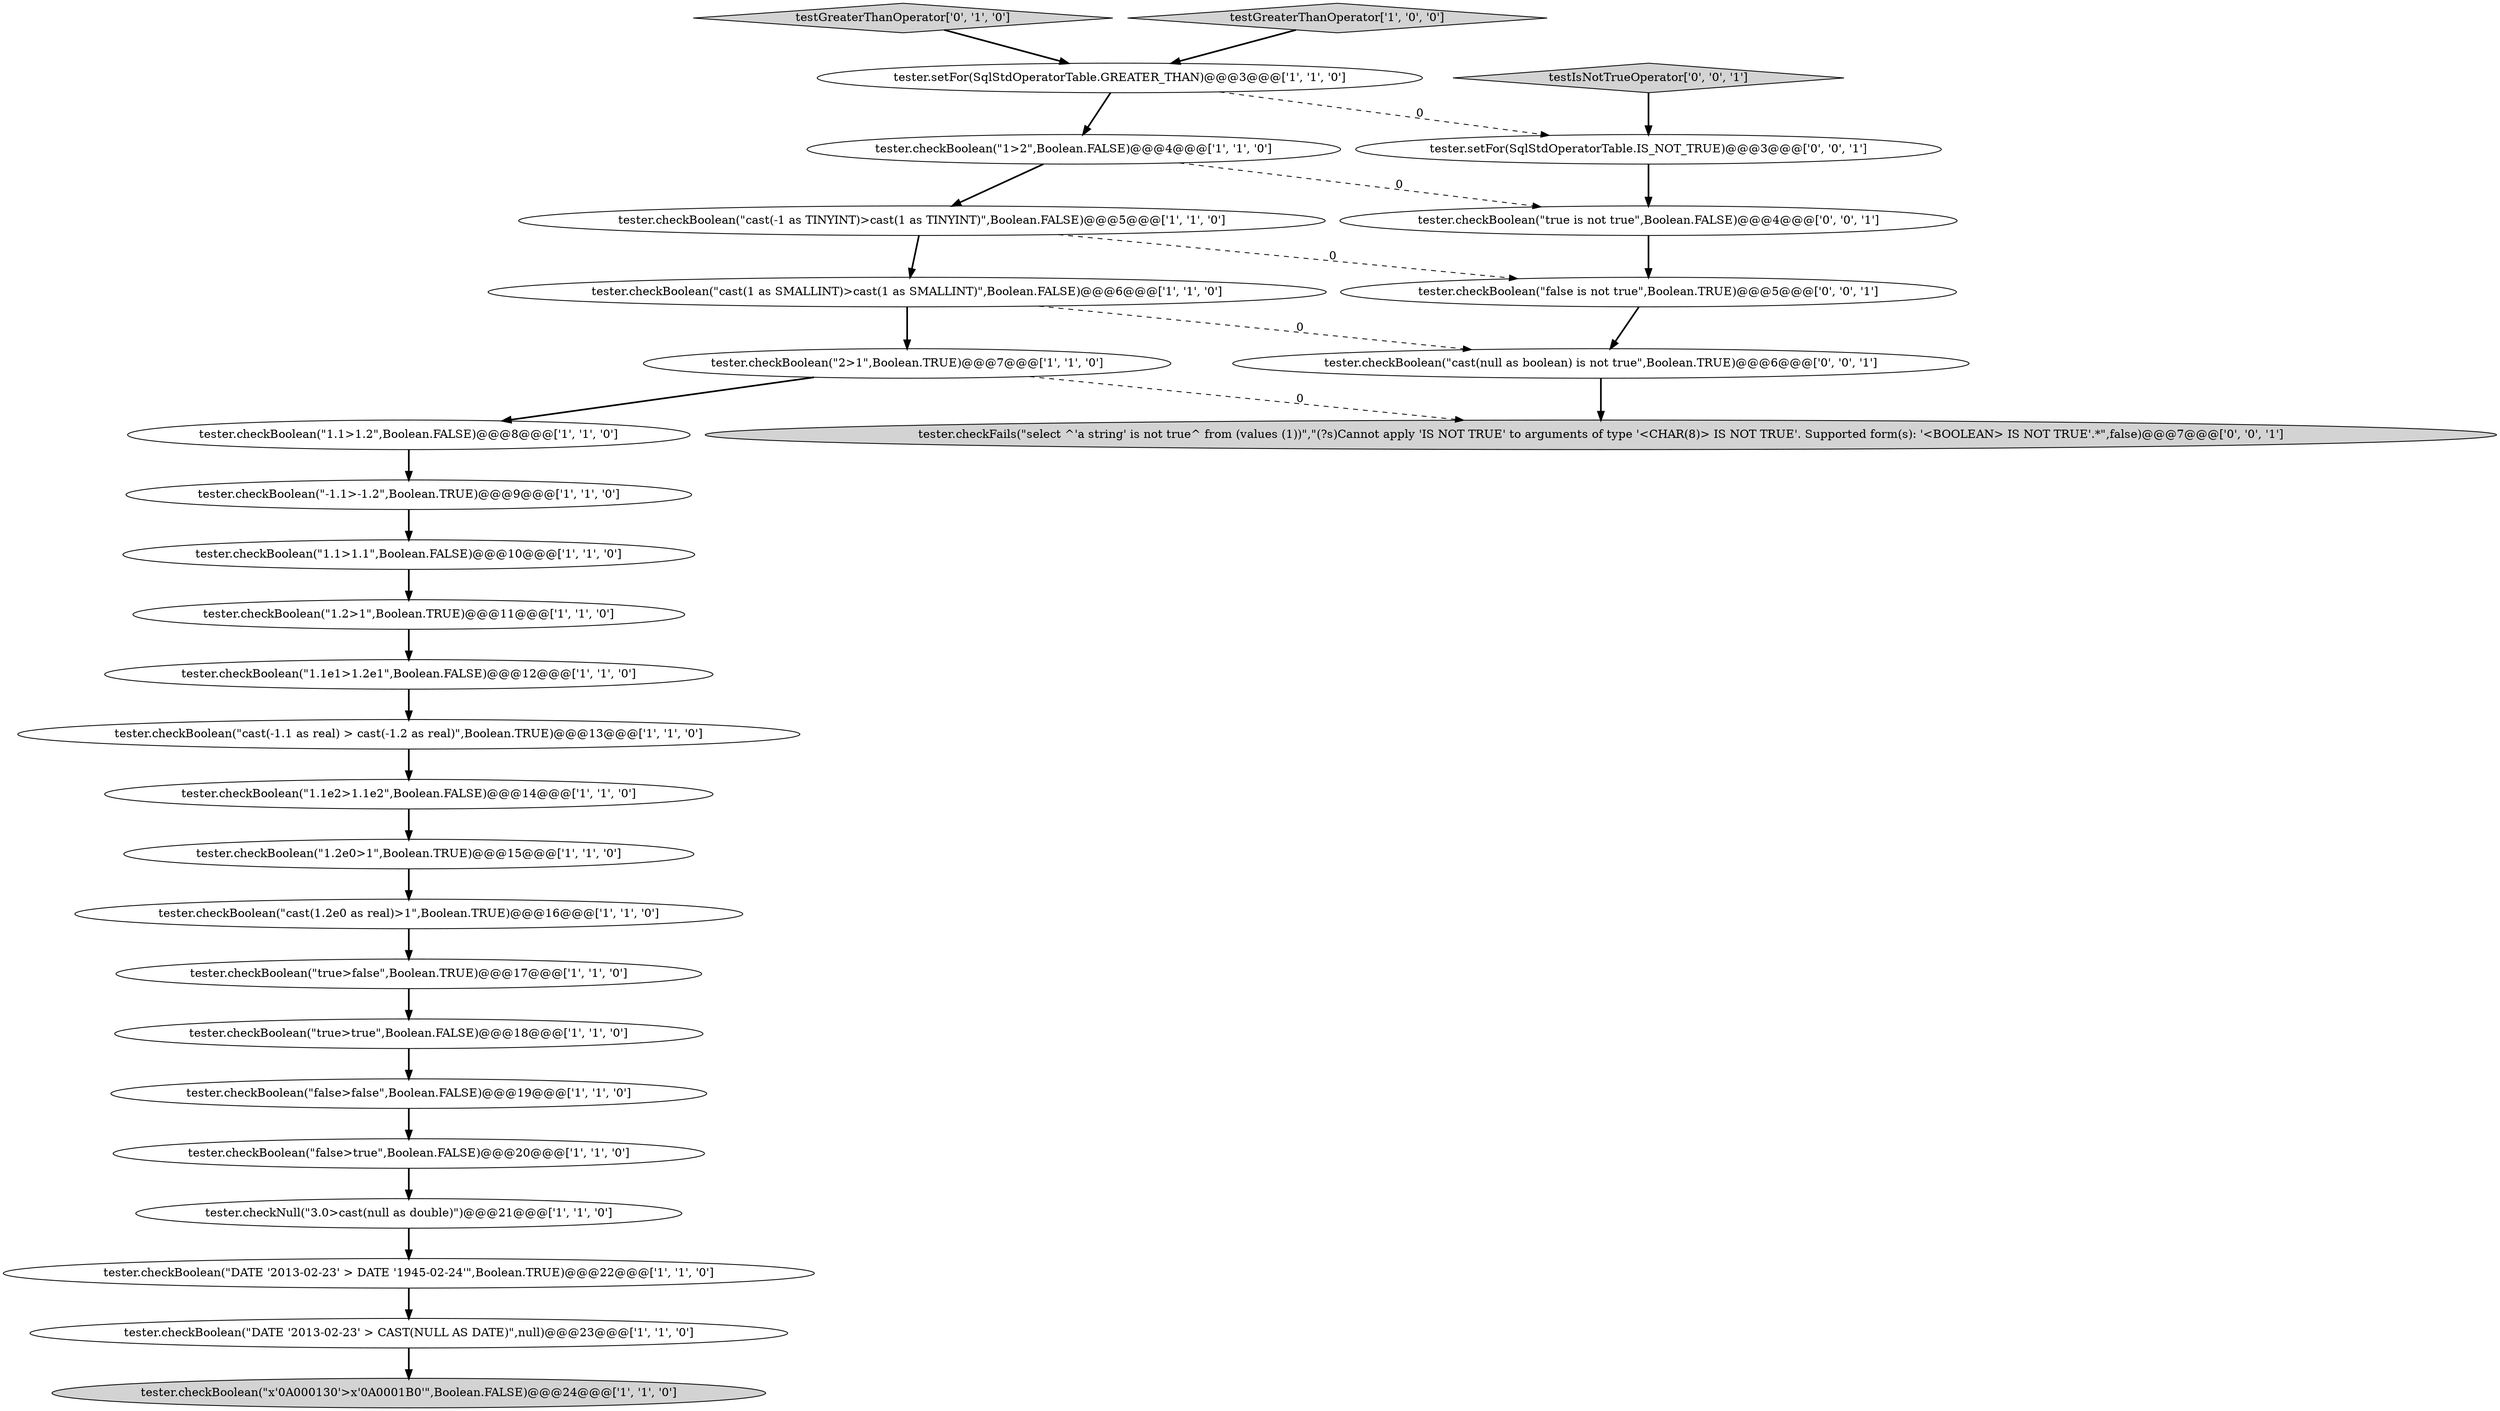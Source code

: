 digraph {
21 [style = filled, label = "tester.checkBoolean(\"true>true\",Boolean.FALSE)@@@18@@@['1', '1', '0']", fillcolor = white, shape = ellipse image = "AAA0AAABBB1BBB"];
25 [style = filled, label = "tester.checkBoolean(\"true is not true\",Boolean.FALSE)@@@4@@@['0', '0', '1']", fillcolor = white, shape = ellipse image = "AAA0AAABBB3BBB"];
12 [style = filled, label = "tester.setFor(SqlStdOperatorTable.GREATER_THAN)@@@3@@@['1', '1', '0']", fillcolor = white, shape = ellipse image = "AAA0AAABBB1BBB"];
17 [style = filled, label = "tester.checkBoolean(\"cast(-1.1 as real) > cast(-1.2 as real)\",Boolean.TRUE)@@@13@@@['1', '1', '0']", fillcolor = white, shape = ellipse image = "AAA0AAABBB1BBB"];
9 [style = filled, label = "tester.checkBoolean(\"cast(-1 as TINYINT)>cast(1 as TINYINT)\",Boolean.FALSE)@@@5@@@['1', '1', '0']", fillcolor = white, shape = ellipse image = "AAA0AAABBB1BBB"];
18 [style = filled, label = "tester.checkBoolean(\"false>true\",Boolean.FALSE)@@@20@@@['1', '1', '0']", fillcolor = white, shape = ellipse image = "AAA0AAABBB1BBB"];
15 [style = filled, label = "tester.checkBoolean(\"cast(1.2e0 as real)>1\",Boolean.TRUE)@@@16@@@['1', '1', '0']", fillcolor = white, shape = ellipse image = "AAA0AAABBB1BBB"];
23 [style = filled, label = "testGreaterThanOperator['0', '1', '0']", fillcolor = lightgray, shape = diamond image = "AAA0AAABBB2BBB"];
26 [style = filled, label = "tester.checkBoolean(\"cast(null as boolean) is not true\",Boolean.TRUE)@@@6@@@['0', '0', '1']", fillcolor = white, shape = ellipse image = "AAA0AAABBB3BBB"];
19 [style = filled, label = "tester.checkBoolean(\"1.1e1>1.2e1\",Boolean.FALSE)@@@12@@@['1', '1', '0']", fillcolor = white, shape = ellipse image = "AAA0AAABBB1BBB"];
8 [style = filled, label = "tester.checkBoolean(\"1.1e2>1.1e2\",Boolean.FALSE)@@@14@@@['1', '1', '0']", fillcolor = white, shape = ellipse image = "AAA0AAABBB1BBB"];
0 [style = filled, label = "tester.checkBoolean(\"1.2e0>1\",Boolean.TRUE)@@@15@@@['1', '1', '0']", fillcolor = white, shape = ellipse image = "AAA0AAABBB1BBB"];
11 [style = filled, label = "tester.checkBoolean(\"1.1>1.2\",Boolean.FALSE)@@@8@@@['1', '1', '0']", fillcolor = white, shape = ellipse image = "AAA0AAABBB1BBB"];
22 [style = filled, label = "tester.checkBoolean(\"DATE '2013-02-23' > DATE '1945-02-24'\",Boolean.TRUE)@@@22@@@['1', '1', '0']", fillcolor = white, shape = ellipse image = "AAA0AAABBB1BBB"];
20 [style = filled, label = "tester.checkBoolean(\"DATE '2013-02-23' > CAST(NULL AS DATE)\",null)@@@23@@@['1', '1', '0']", fillcolor = white, shape = ellipse image = "AAA0AAABBB1BBB"];
28 [style = filled, label = "testIsNotTrueOperator['0', '0', '1']", fillcolor = lightgray, shape = diamond image = "AAA0AAABBB3BBB"];
14 [style = filled, label = "tester.checkBoolean(\"false>false\",Boolean.FALSE)@@@19@@@['1', '1', '0']", fillcolor = white, shape = ellipse image = "AAA0AAABBB1BBB"];
24 [style = filled, label = "tester.checkFails(\"select ^'a string' is not true^ from (values (1))\",\"(?s)Cannot apply 'IS NOT TRUE' to arguments of type '<CHAR\(8\)> IS NOT TRUE'. Supported form\(s\): '<BOOLEAN> IS NOT TRUE'.*\",false)@@@7@@@['0', '0', '1']", fillcolor = lightgray, shape = ellipse image = "AAA0AAABBB3BBB"];
29 [style = filled, label = "tester.setFor(SqlStdOperatorTable.IS_NOT_TRUE)@@@3@@@['0', '0', '1']", fillcolor = white, shape = ellipse image = "AAA0AAABBB3BBB"];
1 [style = filled, label = "tester.checkBoolean(\"1>2\",Boolean.FALSE)@@@4@@@['1', '1', '0']", fillcolor = white, shape = ellipse image = "AAA0AAABBB1BBB"];
7 [style = filled, label = "tester.checkBoolean(\"2>1\",Boolean.TRUE)@@@7@@@['1', '1', '0']", fillcolor = white, shape = ellipse image = "AAA0AAABBB1BBB"];
3 [style = filled, label = "tester.checkBoolean(\"1.2>1\",Boolean.TRUE)@@@11@@@['1', '1', '0']", fillcolor = white, shape = ellipse image = "AAA0AAABBB1BBB"];
13 [style = filled, label = "tester.checkBoolean(\"-1.1>-1.2\",Boolean.TRUE)@@@9@@@['1', '1', '0']", fillcolor = white, shape = ellipse image = "AAA0AAABBB1BBB"];
16 [style = filled, label = "tester.checkBoolean(\"true>false\",Boolean.TRUE)@@@17@@@['1', '1', '0']", fillcolor = white, shape = ellipse image = "AAA0AAABBB1BBB"];
27 [style = filled, label = "tester.checkBoolean(\"false is not true\",Boolean.TRUE)@@@5@@@['0', '0', '1']", fillcolor = white, shape = ellipse image = "AAA0AAABBB3BBB"];
5 [style = filled, label = "testGreaterThanOperator['1', '0', '0']", fillcolor = lightgray, shape = diamond image = "AAA0AAABBB1BBB"];
10 [style = filled, label = "tester.checkBoolean(\"x'0A000130'>x'0A0001B0'\",Boolean.FALSE)@@@24@@@['1', '1', '0']", fillcolor = lightgray, shape = ellipse image = "AAA0AAABBB1BBB"];
6 [style = filled, label = "tester.checkBoolean(\"1.1>1.1\",Boolean.FALSE)@@@10@@@['1', '1', '0']", fillcolor = white, shape = ellipse image = "AAA0AAABBB1BBB"];
4 [style = filled, label = "tester.checkNull(\"3.0>cast(null as double)\")@@@21@@@['1', '1', '0']", fillcolor = white, shape = ellipse image = "AAA0AAABBB1BBB"];
2 [style = filled, label = "tester.checkBoolean(\"cast(1 as SMALLINT)>cast(1 as SMALLINT)\",Boolean.FALSE)@@@6@@@['1', '1', '0']", fillcolor = white, shape = ellipse image = "AAA0AAABBB1BBB"];
17->8 [style = bold, label=""];
6->3 [style = bold, label=""];
28->29 [style = bold, label=""];
7->11 [style = bold, label=""];
9->2 [style = bold, label=""];
9->27 [style = dashed, label="0"];
29->25 [style = bold, label=""];
19->17 [style = bold, label=""];
15->16 [style = bold, label=""];
12->1 [style = bold, label=""];
26->24 [style = bold, label=""];
0->15 [style = bold, label=""];
1->9 [style = bold, label=""];
20->10 [style = bold, label=""];
8->0 [style = bold, label=""];
25->27 [style = bold, label=""];
18->4 [style = bold, label=""];
3->19 [style = bold, label=""];
22->20 [style = bold, label=""];
5->12 [style = bold, label=""];
7->24 [style = dashed, label="0"];
16->21 [style = bold, label=""];
11->13 [style = bold, label=""];
12->29 [style = dashed, label="0"];
14->18 [style = bold, label=""];
23->12 [style = bold, label=""];
2->7 [style = bold, label=""];
13->6 [style = bold, label=""];
2->26 [style = dashed, label="0"];
1->25 [style = dashed, label="0"];
4->22 [style = bold, label=""];
21->14 [style = bold, label=""];
27->26 [style = bold, label=""];
}
